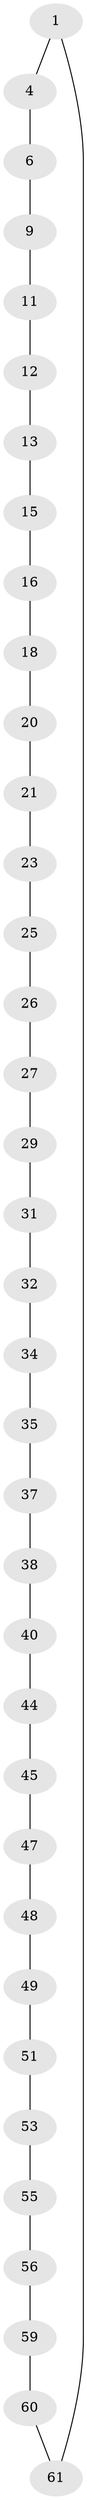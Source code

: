// original degree distribution, {2: 1.0}
// Generated by graph-tools (version 1.1) at 2025/20/03/04/25 18:20:10]
// undirected, 36 vertices, 36 edges
graph export_dot {
graph [start="1"]
  node [color=gray90,style=filled];
  1 [super="+2"];
  4 [super="+5"];
  6 [super="+7"];
  9 [super="+10"];
  11;
  12;
  13 [super="+14"];
  15;
  16 [super="+17"];
  18 [super="+19"];
  20;
  21 [super="+22"];
  23 [super="+24"];
  25;
  26;
  27 [super="+28"];
  29 [super="+30"];
  31;
  32 [super="+33"];
  34;
  35 [super="+36"];
  37;
  38 [super="+39"];
  40 [super="+41"];
  44;
  45 [super="+46"];
  47;
  48;
  49 [super="+50"];
  51 [super="+52"];
  53 [super="+54"];
  55;
  56 [super="+57"];
  59;
  60;
  61;
  1 -- 61;
  1 -- 4;
  4 -- 6;
  6 -- 9;
  9 -- 11;
  11 -- 12;
  12 -- 13;
  13 -- 15;
  15 -- 16;
  16 -- 18;
  18 -- 20;
  20 -- 21;
  21 -- 23;
  23 -- 25;
  25 -- 26;
  26 -- 27;
  27 -- 29;
  29 -- 31;
  31 -- 32;
  32 -- 34;
  34 -- 35;
  35 -- 37;
  37 -- 38;
  38 -- 40;
  40 -- 44;
  44 -- 45;
  45 -- 47;
  47 -- 48;
  48 -- 49;
  49 -- 51;
  51 -- 53;
  53 -- 55;
  55 -- 56;
  56 -- 59;
  59 -- 60;
  60 -- 61;
}
